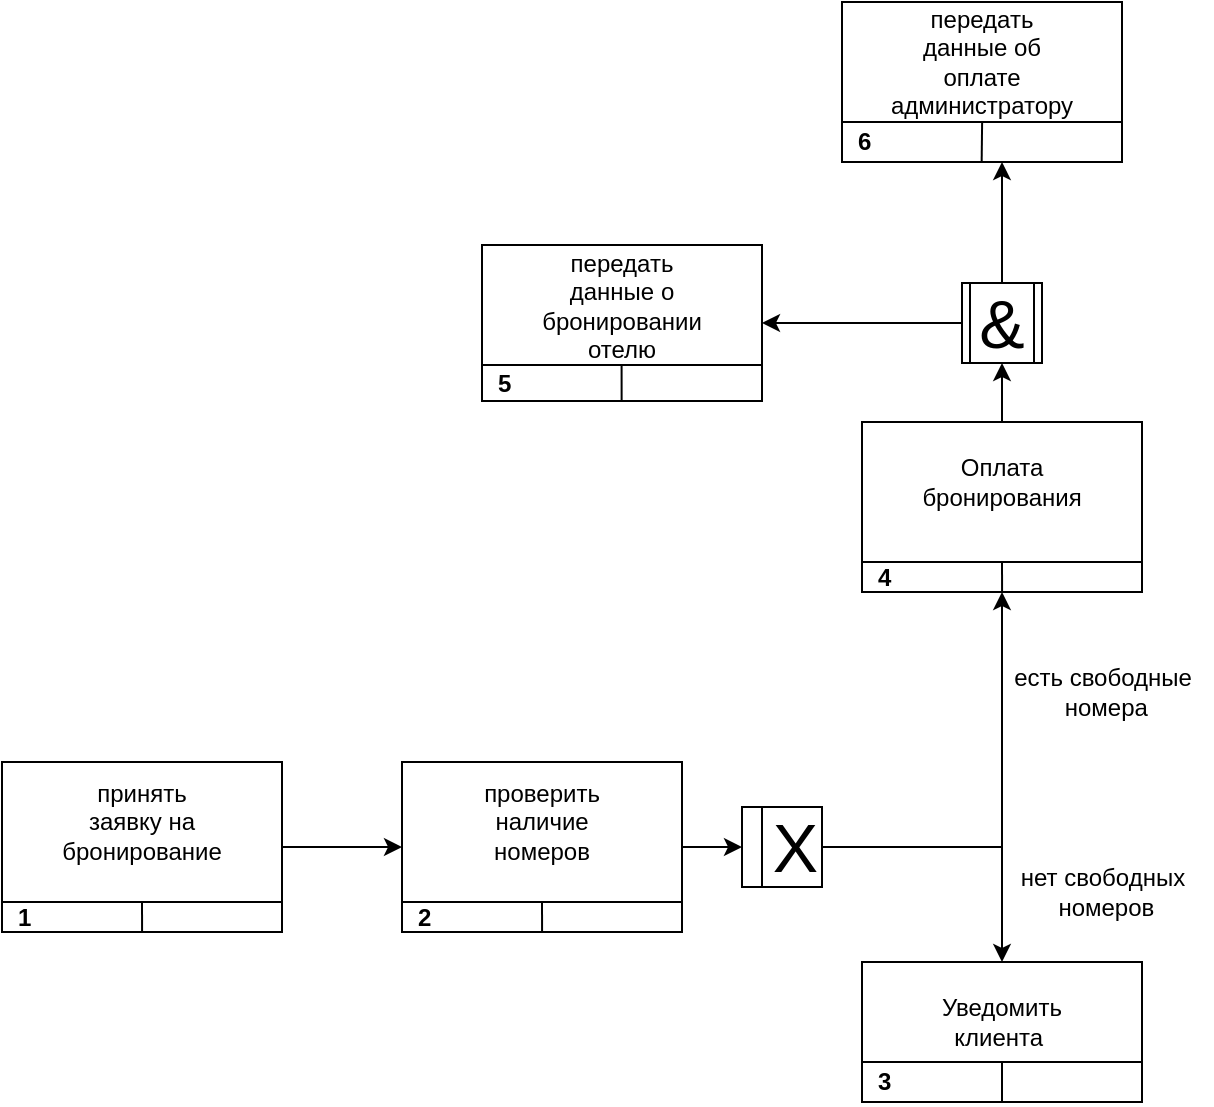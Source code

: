 <mxfile version="27.1.5">
  <diagram name="Страница — 1" id="Q6JnuxFZId_jHeDmY63z">
    <mxGraphModel dx="1188" dy="654" grid="1" gridSize="10" guides="1" tooltips="1" connect="1" arrows="1" fold="1" page="1" pageScale="1" pageWidth="827" pageHeight="1169" math="0" shadow="0">
      <root>
        <mxCell id="0" />
        <mxCell id="1" parent="0" />
        <mxCell id="SLr4CBNVewSfdofhurNj-26" style="edgeStyle=orthogonalEdgeStyle;rounded=0;orthogonalLoop=1;jettySize=auto;html=1;entryX=0;entryY=0.5;entryDx=0;entryDy=0;" edge="1" parent="1" source="SLr4CBNVewSfdofhurNj-2" target="SLr4CBNVewSfdofhurNj-9">
          <mxGeometry relative="1" as="geometry" />
        </mxCell>
        <mxCell id="SLr4CBNVewSfdofhurNj-2" value="1" style="swimlane;whiteSpace=wrap;html=1;swimlaneLine=1;autosize=0;gradientColor=none;swimlaneFillColor=none;perimeterSpacing=0;startSize=15;align=left;spacing=3;flipH=1;flipV=1;spacingLeft=5;" vertex="1" parent="1">
          <mxGeometry x="50" y="620" width="140" height="85" as="geometry" />
        </mxCell>
        <mxCell id="SLr4CBNVewSfdofhurNj-3" value="" style="endArrow=none;html=1;rounded=0;" edge="1" parent="SLr4CBNVewSfdofhurNj-2">
          <mxGeometry width="50" height="50" relative="1" as="geometry">
            <mxPoint x="70" y="70" as="sourcePoint" />
            <mxPoint x="70.04" y="85" as="targetPoint" />
          </mxGeometry>
        </mxCell>
        <mxCell id="SLr4CBNVewSfdofhurNj-5" value="принять заявку на бронирование" style="text;html=1;align=center;verticalAlign=middle;whiteSpace=wrap;rounded=0;labelPosition=center;verticalLabelPosition=middle;" vertex="1" parent="SLr4CBNVewSfdofhurNj-2">
          <mxGeometry x="50" y="20" width="40" height="20" as="geometry" />
        </mxCell>
        <mxCell id="SLr4CBNVewSfdofhurNj-39" style="edgeStyle=orthogonalEdgeStyle;rounded=0;orthogonalLoop=1;jettySize=auto;html=1;exitX=0.5;exitY=0;exitDx=0;exitDy=0;entryX=0.5;entryY=1;entryDx=0;entryDy=0;" edge="1" parent="1" source="SLr4CBNVewSfdofhurNj-6" target="SLr4CBNVewSfdofhurNj-38">
          <mxGeometry relative="1" as="geometry" />
        </mxCell>
        <mxCell id="SLr4CBNVewSfdofhurNj-6" value="4" style="swimlane;whiteSpace=wrap;html=1;swimlaneLine=1;autosize=0;gradientColor=none;swimlaneFillColor=none;perimeterSpacing=0;startSize=15;align=left;spacing=3;flipH=1;flipV=1;spacingLeft=5;" vertex="1" parent="1">
          <mxGeometry x="480" y="450" width="140" height="85" as="geometry" />
        </mxCell>
        <mxCell id="SLr4CBNVewSfdofhurNj-7" value="" style="endArrow=none;html=1;rounded=0;" edge="1" parent="SLr4CBNVewSfdofhurNj-6">
          <mxGeometry width="50" height="50" relative="1" as="geometry">
            <mxPoint x="70" y="70" as="sourcePoint" />
            <mxPoint x="70.04" y="85" as="targetPoint" />
          </mxGeometry>
        </mxCell>
        <mxCell id="SLr4CBNVewSfdofhurNj-8" value="Оплата бронирования" style="text;html=1;align=center;verticalAlign=middle;whiteSpace=wrap;rounded=0;labelPosition=center;verticalLabelPosition=middle;" vertex="1" parent="SLr4CBNVewSfdofhurNj-6">
          <mxGeometry x="50" y="20" width="40" height="20" as="geometry" />
        </mxCell>
        <mxCell id="SLr4CBNVewSfdofhurNj-18" style="edgeStyle=orthogonalEdgeStyle;rounded=0;orthogonalLoop=1;jettySize=auto;html=1;entryX=0;entryY=0.5;entryDx=0;entryDy=0;" edge="1" parent="1" source="SLr4CBNVewSfdofhurNj-9" target="SLr4CBNVewSfdofhurNj-17">
          <mxGeometry relative="1" as="geometry" />
        </mxCell>
        <mxCell id="SLr4CBNVewSfdofhurNj-9" value="2" style="swimlane;whiteSpace=wrap;html=1;swimlaneLine=1;autosize=0;gradientColor=none;swimlaneFillColor=none;perimeterSpacing=0;startSize=15;align=left;spacing=3;flipH=1;flipV=1;spacingLeft=5;" vertex="1" parent="1">
          <mxGeometry x="250" y="620" width="140" height="85" as="geometry" />
        </mxCell>
        <mxCell id="SLr4CBNVewSfdofhurNj-10" value="" style="endArrow=none;html=1;rounded=0;" edge="1" parent="SLr4CBNVewSfdofhurNj-9">
          <mxGeometry width="50" height="50" relative="1" as="geometry">
            <mxPoint x="70" y="70" as="sourcePoint" />
            <mxPoint x="70.04" y="85" as="targetPoint" />
          </mxGeometry>
        </mxCell>
        <mxCell id="SLr4CBNVewSfdofhurNj-11" value="проверить наличие номеров" style="text;html=1;align=center;verticalAlign=middle;whiteSpace=wrap;rounded=0;labelPosition=center;verticalLabelPosition=middle;" vertex="1" parent="SLr4CBNVewSfdofhurNj-9">
          <mxGeometry x="50" y="20" width="40" height="20" as="geometry" />
        </mxCell>
        <mxCell id="SLr4CBNVewSfdofhurNj-12" value="3" style="swimlane;whiteSpace=wrap;html=1;swimlaneLine=1;autosize=0;gradientColor=none;swimlaneFillColor=none;perimeterSpacing=0;startSize=20;align=left;spacing=3;flipH=1;flipV=1;spacingLeft=5;" vertex="1" parent="1">
          <mxGeometry x="480" y="720" width="140" height="70" as="geometry" />
        </mxCell>
        <mxCell id="SLr4CBNVewSfdofhurNj-13" value="" style="endArrow=none;html=1;rounded=0;exitX=0.5;exitY=1;exitDx=0;exitDy=0;" edge="1" parent="SLr4CBNVewSfdofhurNj-12" source="SLr4CBNVewSfdofhurNj-12">
          <mxGeometry width="50" height="50" relative="1" as="geometry">
            <mxPoint x="69.84" y="55" as="sourcePoint" />
            <mxPoint x="70" y="50" as="targetPoint" />
          </mxGeometry>
        </mxCell>
        <mxCell id="SLr4CBNVewSfdofhurNj-14" value="Уведомить клиента&amp;nbsp;" style="text;html=1;align=center;verticalAlign=middle;whiteSpace=wrap;rounded=0;labelPosition=center;verticalLabelPosition=middle;" vertex="1" parent="SLr4CBNVewSfdofhurNj-12">
          <mxGeometry x="50" y="20" width="40" height="20" as="geometry" />
        </mxCell>
        <mxCell id="SLr4CBNVewSfdofhurNj-21" style="edgeStyle=orthogonalEdgeStyle;rounded=0;orthogonalLoop=1;jettySize=auto;html=1;" edge="1" parent="1" source="SLr4CBNVewSfdofhurNj-17" target="SLr4CBNVewSfdofhurNj-12">
          <mxGeometry relative="1" as="geometry" />
        </mxCell>
        <mxCell id="SLr4CBNVewSfdofhurNj-23" style="edgeStyle=orthogonalEdgeStyle;rounded=0;orthogonalLoop=1;jettySize=auto;html=1;entryX=0.5;entryY=1;entryDx=0;entryDy=0;" edge="1" parent="1" source="SLr4CBNVewSfdofhurNj-17" target="SLr4CBNVewSfdofhurNj-6">
          <mxGeometry relative="1" as="geometry">
            <mxPoint x="530" y="550" as="targetPoint" />
          </mxGeometry>
        </mxCell>
        <mxCell id="SLr4CBNVewSfdofhurNj-17" value="&lt;font style=&quot;font-size: 34px;&quot;&gt;X&lt;/font&gt;" style="shape=internalStorage;whiteSpace=wrap;html=1;backgroundOutline=1;dx=10;dy=0;align=right;" vertex="1" parent="1">
          <mxGeometry x="420" y="642.5" width="40" height="40" as="geometry" />
        </mxCell>
        <mxCell id="SLr4CBNVewSfdofhurNj-24" value="есть свободные&lt;div&gt;&amp;nbsp;номера&lt;/div&gt;" style="text;html=1;align=center;verticalAlign=middle;resizable=0;points=[];autosize=1;strokeColor=none;fillColor=none;" vertex="1" parent="1">
          <mxGeometry x="545" y="565" width="110" height="40" as="geometry" />
        </mxCell>
        <mxCell id="SLr4CBNVewSfdofhurNj-25" value="нет свободных&lt;div&gt;&amp;nbsp;номеров&lt;/div&gt;" style="text;html=1;align=center;verticalAlign=middle;resizable=0;points=[];autosize=1;strokeColor=none;fillColor=none;" vertex="1" parent="1">
          <mxGeometry x="545" y="665" width="110" height="40" as="geometry" />
        </mxCell>
        <mxCell id="SLr4CBNVewSfdofhurNj-27" value="6" style="swimlane;whiteSpace=wrap;html=1;swimlaneLine=1;autosize=0;gradientColor=none;swimlaneFillColor=none;perimeterSpacing=0;startSize=20;align=left;spacing=3;flipH=1;flipV=1;spacingLeft=5;" vertex="1" parent="1">
          <mxGeometry x="470" y="240" width="140" height="80" as="geometry" />
        </mxCell>
        <mxCell id="SLr4CBNVewSfdofhurNj-28" value="" style="endArrow=none;html=1;rounded=0;" edge="1" parent="SLr4CBNVewSfdofhurNj-27">
          <mxGeometry width="50" height="50" relative="1" as="geometry">
            <mxPoint x="70.06" y="60" as="sourcePoint" />
            <mxPoint x="69.83" y="80" as="targetPoint" />
          </mxGeometry>
        </mxCell>
        <mxCell id="SLr4CBNVewSfdofhurNj-29" value="передать данные об оплате администратору" style="text;html=1;align=center;verticalAlign=middle;whiteSpace=wrap;rounded=0;labelPosition=center;verticalLabelPosition=middle;" vertex="1" parent="SLr4CBNVewSfdofhurNj-27">
          <mxGeometry x="50" y="20" width="40" height="20" as="geometry" />
        </mxCell>
        <mxCell id="SLr4CBNVewSfdofhurNj-30" value="5" style="swimlane;whiteSpace=wrap;html=1;swimlaneLine=1;autosize=0;gradientColor=none;swimlaneFillColor=none;perimeterSpacing=0;startSize=18;align=left;spacing=3;flipH=1;flipV=1;spacingLeft=5;" vertex="1" parent="1">
          <mxGeometry x="290" y="361.5" width="140" height="78" as="geometry" />
        </mxCell>
        <mxCell id="SLr4CBNVewSfdofhurNj-31" value="" style="endArrow=none;html=1;rounded=0;" edge="1" parent="SLr4CBNVewSfdofhurNj-30">
          <mxGeometry width="50" height="50" relative="1" as="geometry">
            <mxPoint x="69.8" y="60" as="sourcePoint" />
            <mxPoint x="69.82" y="78" as="targetPoint" />
            <Array as="points">
              <mxPoint x="69.8" y="63" />
            </Array>
          </mxGeometry>
        </mxCell>
        <mxCell id="SLr4CBNVewSfdofhurNj-32" value="передать данные о бронировании отелю" style="text;html=1;align=center;verticalAlign=middle;whiteSpace=wrap;rounded=0;labelPosition=center;verticalLabelPosition=middle;" vertex="1" parent="SLr4CBNVewSfdofhurNj-30">
          <mxGeometry x="50" y="20" width="40" height="20" as="geometry" />
        </mxCell>
        <mxCell id="SLr4CBNVewSfdofhurNj-40" style="edgeStyle=orthogonalEdgeStyle;rounded=0;orthogonalLoop=1;jettySize=auto;html=1;entryX=1;entryY=0.5;entryDx=0;entryDy=0;" edge="1" parent="1" source="SLr4CBNVewSfdofhurNj-38" target="SLr4CBNVewSfdofhurNj-30">
          <mxGeometry relative="1" as="geometry" />
        </mxCell>
        <mxCell id="SLr4CBNVewSfdofhurNj-41" style="edgeStyle=orthogonalEdgeStyle;rounded=0;orthogonalLoop=1;jettySize=auto;html=1;" edge="1" parent="1" source="SLr4CBNVewSfdofhurNj-38">
          <mxGeometry relative="1" as="geometry">
            <mxPoint x="550.0" y="320.0" as="targetPoint" />
          </mxGeometry>
        </mxCell>
        <mxCell id="SLr4CBNVewSfdofhurNj-38" value="&amp;amp;" style="shape=process;whiteSpace=wrap;html=1;backgroundOutline=1;fontSize=34;" vertex="1" parent="1">
          <mxGeometry x="530" y="380.5" width="40" height="40" as="geometry" />
        </mxCell>
      </root>
    </mxGraphModel>
  </diagram>
</mxfile>
